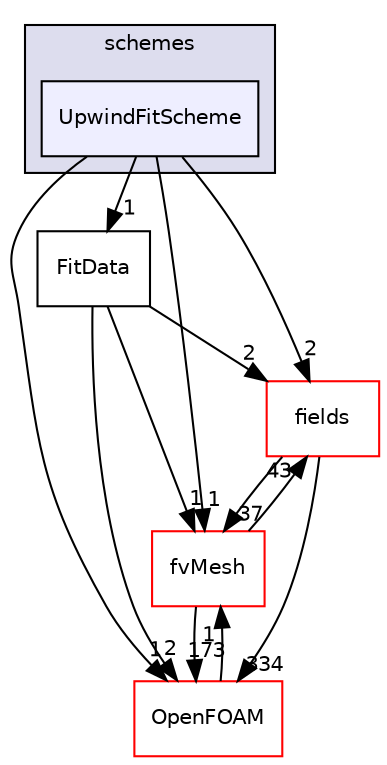 digraph "src/finiteVolume/interpolation/surfaceInterpolation/schemes/UpwindFitScheme" {
  bgcolor=transparent;
  compound=true
  node [ fontsize="10", fontname="Helvetica"];
  edge [ labelfontsize="10", labelfontname="Helvetica"];
  subgraph clusterdir_deb7d71175aa940c147966c547ebcb7e {
    graph [ bgcolor="#ddddee", pencolor="black", label="schemes" fontname="Helvetica", fontsize="10", URL="dir_deb7d71175aa940c147966c547ebcb7e.html"]
  dir_1afd78ac93aa70cb906e64b5002585a3 [shape=box, label="UpwindFitScheme", style="filled", fillcolor="#eeeeff", pencolor="black", URL="dir_1afd78ac93aa70cb906e64b5002585a3.html"];
  }
  dir_25ab4a83a983f7bb7a38b7f63bb141b7 [shape=box label="fields" color="red" URL="dir_25ab4a83a983f7bb7a38b7f63bb141b7.html"];
  dir_c382fa095c9c33d8673c0dd60aaef275 [shape=box label="fvMesh" color="red" URL="dir_c382fa095c9c33d8673c0dd60aaef275.html"];
  dir_c5473ff19b20e6ec4dfe5c310b3778a8 [shape=box label="OpenFOAM" color="red" URL="dir_c5473ff19b20e6ec4dfe5c310b3778a8.html"];
  dir_8b1dd99eadfdd2f1d530ebe9643fb191 [shape=box label="FitData" URL="dir_8b1dd99eadfdd2f1d530ebe9643fb191.html"];
  dir_25ab4a83a983f7bb7a38b7f63bb141b7->dir_c382fa095c9c33d8673c0dd60aaef275 [headlabel="37", labeldistance=1.5 headhref="dir_000933_001118.html"];
  dir_25ab4a83a983f7bb7a38b7f63bb141b7->dir_c5473ff19b20e6ec4dfe5c310b3778a8 [headlabel="334", labeldistance=1.5 headhref="dir_000933_001891.html"];
  dir_c382fa095c9c33d8673c0dd60aaef275->dir_25ab4a83a983f7bb7a38b7f63bb141b7 [headlabel="43", labeldistance=1.5 headhref="dir_001118_000933.html"];
  dir_c382fa095c9c33d8673c0dd60aaef275->dir_c5473ff19b20e6ec4dfe5c310b3778a8 [headlabel="173", labeldistance=1.5 headhref="dir_001118_001891.html"];
  dir_1afd78ac93aa70cb906e64b5002585a3->dir_25ab4a83a983f7bb7a38b7f63bb141b7 [headlabel="2", labeldistance=1.5 headhref="dir_001258_000933.html"];
  dir_1afd78ac93aa70cb906e64b5002585a3->dir_c382fa095c9c33d8673c0dd60aaef275 [headlabel="1", labeldistance=1.5 headhref="dir_001258_001118.html"];
  dir_1afd78ac93aa70cb906e64b5002585a3->dir_c5473ff19b20e6ec4dfe5c310b3778a8 [headlabel="1", labeldistance=1.5 headhref="dir_001258_001891.html"];
  dir_1afd78ac93aa70cb906e64b5002585a3->dir_8b1dd99eadfdd2f1d530ebe9643fb191 [headlabel="1", labeldistance=1.5 headhref="dir_001258_001227.html"];
  dir_c5473ff19b20e6ec4dfe5c310b3778a8->dir_c382fa095c9c33d8673c0dd60aaef275 [headlabel="1", labeldistance=1.5 headhref="dir_001891_001118.html"];
  dir_8b1dd99eadfdd2f1d530ebe9643fb191->dir_25ab4a83a983f7bb7a38b7f63bb141b7 [headlabel="2", labeldistance=1.5 headhref="dir_001227_000933.html"];
  dir_8b1dd99eadfdd2f1d530ebe9643fb191->dir_c382fa095c9c33d8673c0dd60aaef275 [headlabel="1", labeldistance=1.5 headhref="dir_001227_001118.html"];
  dir_8b1dd99eadfdd2f1d530ebe9643fb191->dir_c5473ff19b20e6ec4dfe5c310b3778a8 [headlabel="2", labeldistance=1.5 headhref="dir_001227_001891.html"];
}
